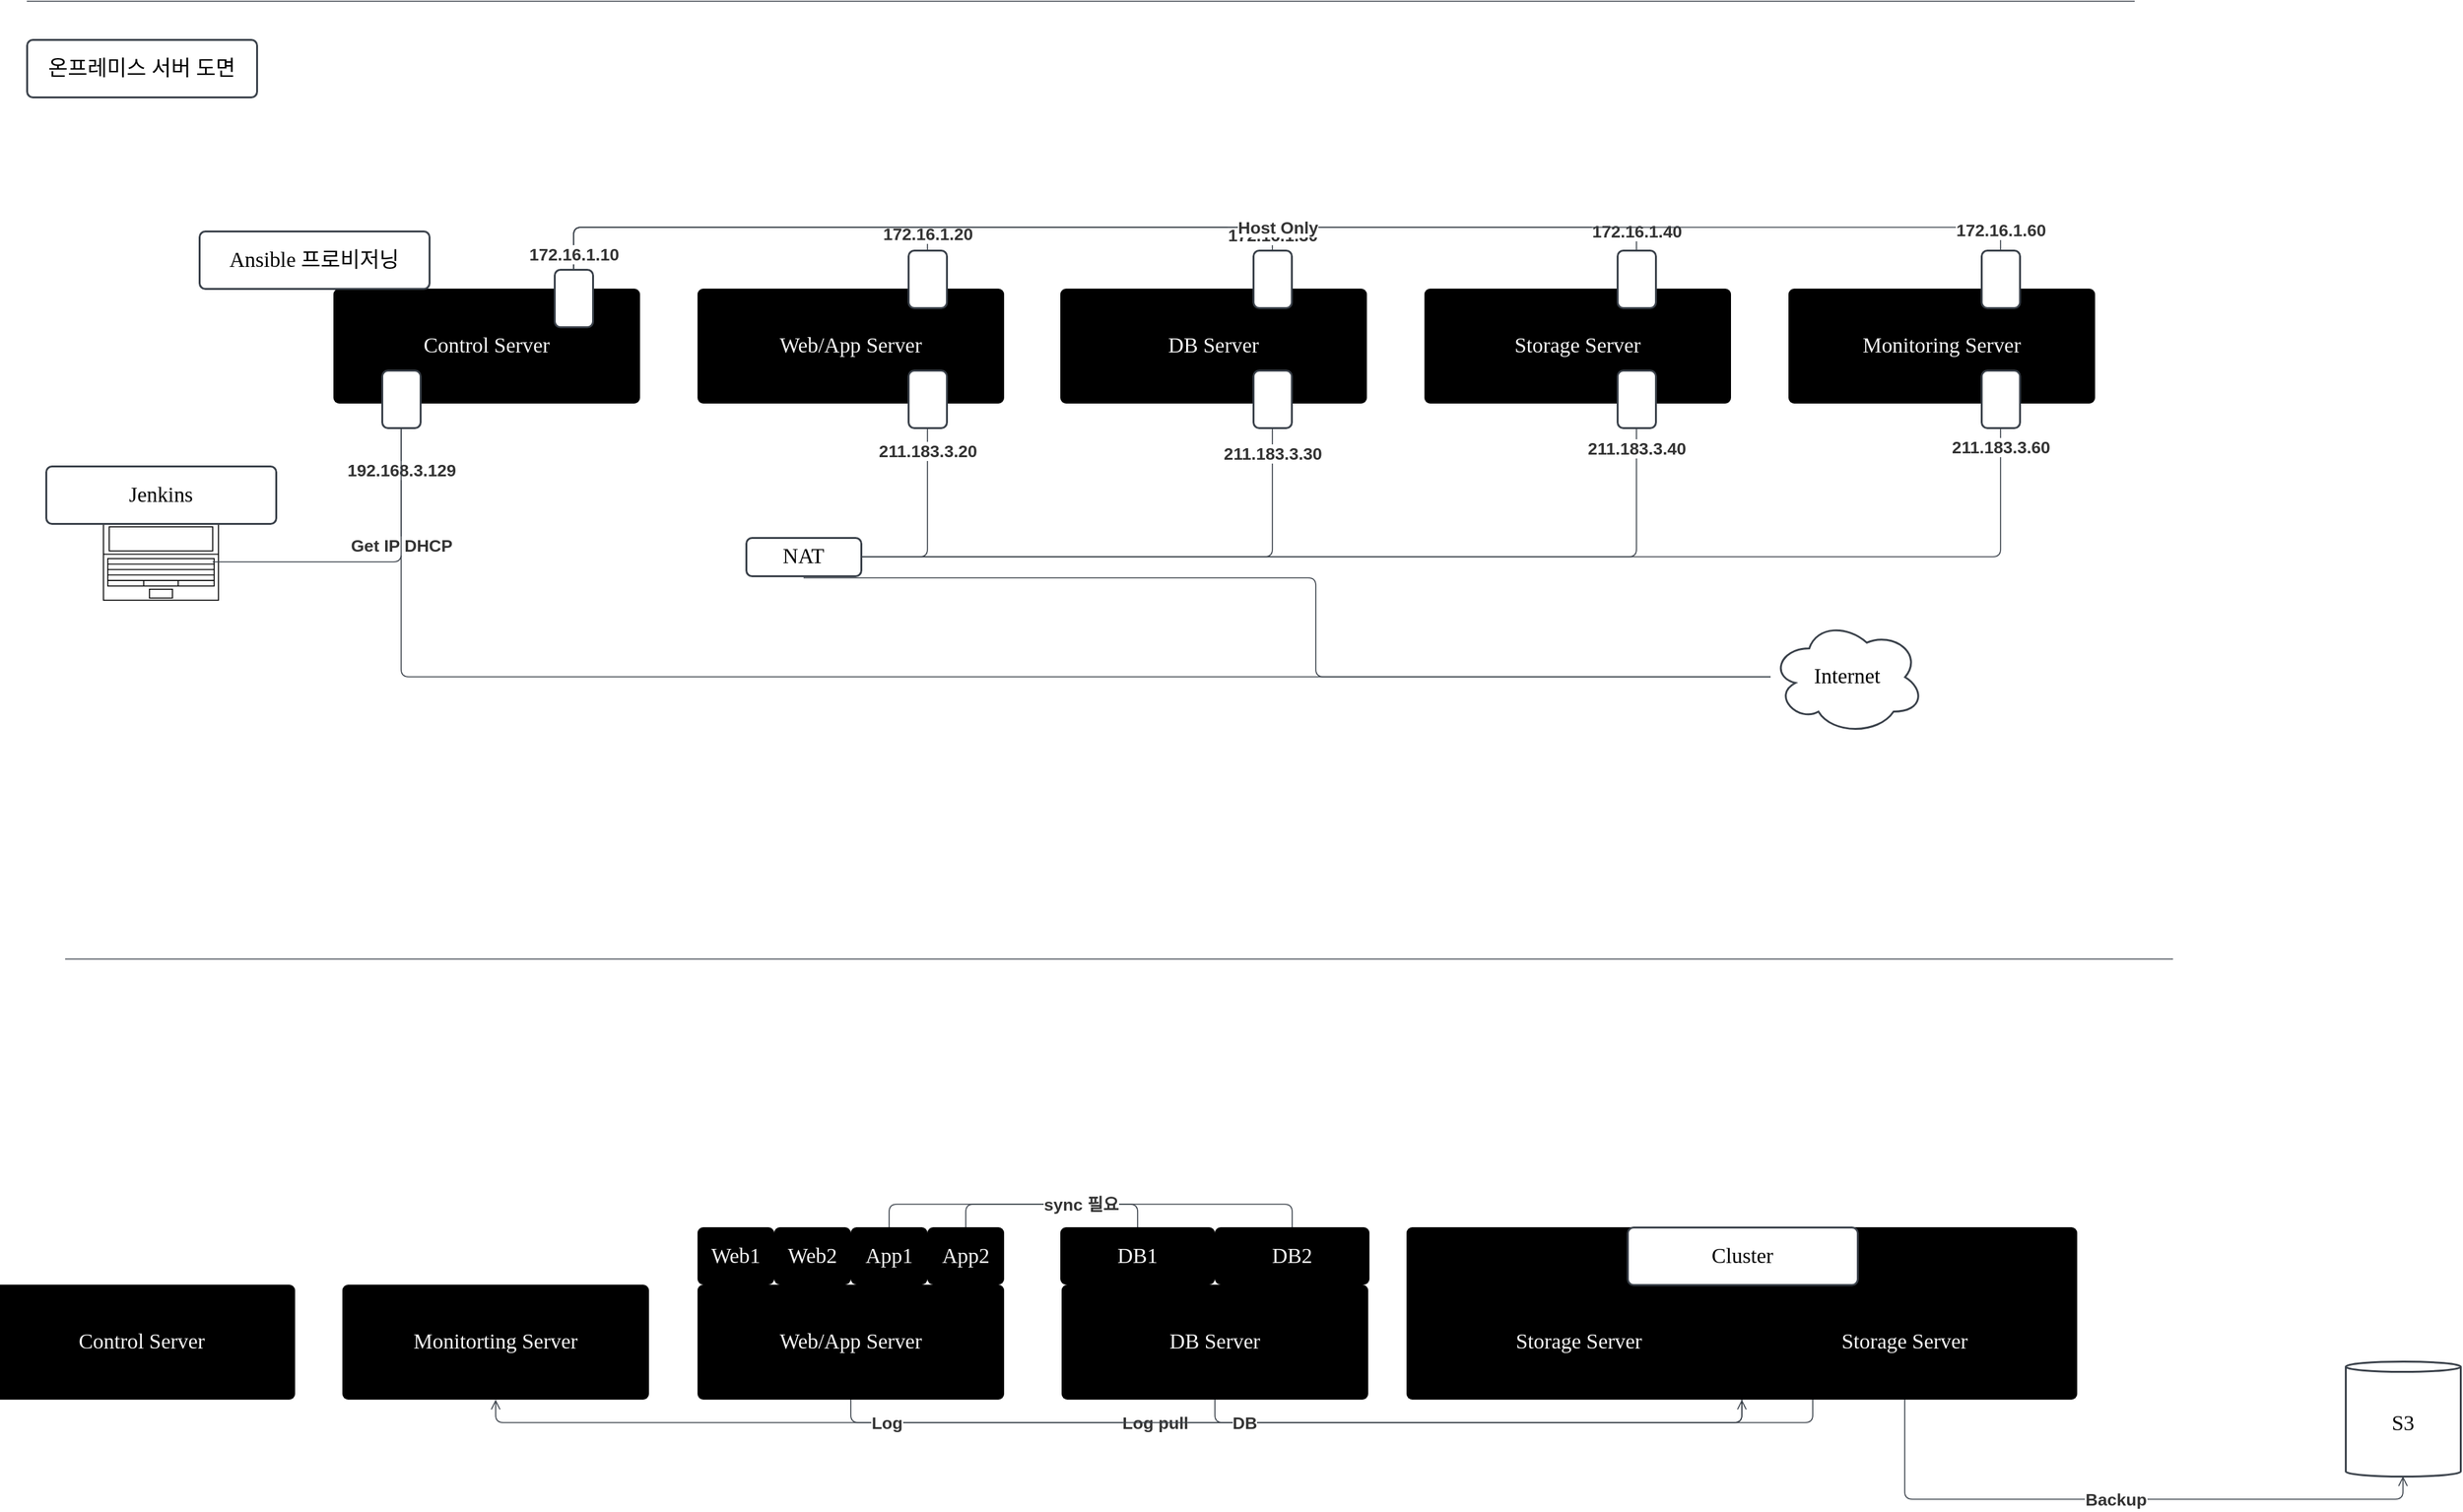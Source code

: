 <mxfile version="26.2.8">
  <diagram name="페이지-1" id="wDmFbm5eq9iUWqIkx5-f">
    <mxGraphModel dx="1656" dy="1590" grid="0" gridSize="10" guides="1" tooltips="1" connect="1" arrows="1" fold="1" page="0" pageScale="1" pageWidth="827" pageHeight="1169" math="0" shadow="0">
      <root>
        <mxCell id="0" />
        <mxCell id="1" parent="0" />
        <mxCell id="_1uDm7T8GdUCXldt6u4J-1" value="" style="html=1;overflow=block;blockSpacing=1;whiteSpace=wrap;fontSize=13;spacing=9;strokeColor=#unset;rounded=1;absoluteArcSize=1;arcSize=9;fillColor=#unset;strokeWidth=NaN;lucidId=aWs77U7o4CFI;" vertex="1" parent="1">
          <mxGeometry x="2385" y="1200" width="525" height="135" as="geometry" />
        </mxCell>
        <mxCell id="_1uDm7T8GdUCXldt6u4J-2" value="Control Server" style="html=1;overflow=block;blockSpacing=1;whiteSpace=wrap;fontSize=16.7;fontFamily=Liberation Serif;spacing=9;strokeColor=#unset;rounded=1;absoluteArcSize=1;arcSize=9;fillColor=#unset;strokeWidth=NaN;lucidId=jjs7ArwfPyWt;fontColor=#F6F6F6;" vertex="1" parent="1">
          <mxGeometry x="1545" y="465" width="240" height="90" as="geometry" />
        </mxCell>
        <mxCell id="_1uDm7T8GdUCXldt6u4J-3" value="DB Server" style="html=1;overflow=block;blockSpacing=1;whiteSpace=wrap;fontSize=16.7;fontFamily=Liberation Serif;spacing=9;strokeColor=#unset;rounded=1;absoluteArcSize=1;arcSize=9;fillColor=#unset;strokeWidth=NaN;lucidId=zjs7K8h2bkTp;fontColor=#F6F6F6;" vertex="1" parent="1">
          <mxGeometry x="2114" y="465" width="240" height="90" as="geometry" />
        </mxCell>
        <mxCell id="_1uDm7T8GdUCXldt6u4J-4" value="Storage Server" style="html=1;overflow=block;blockSpacing=1;whiteSpace=wrap;fontSize=16.7;fontFamily=Liberation Serif;spacing=9;strokeColor=#unset;rounded=1;absoluteArcSize=1;arcSize=9;fillColor=#unset;strokeWidth=NaN;lucidId=Jjs7v-J69iFH;fontColor=#F6F6F6;" vertex="1" parent="1">
          <mxGeometry x="2399" y="465" width="240" height="90" as="geometry" />
        </mxCell>
        <mxCell id="_1uDm7T8GdUCXldt6u4J-5" value="Monitoring Server" style="html=1;overflow=block;blockSpacing=1;whiteSpace=wrap;fontSize=16.7;fontFamily=Liberation Serif;spacing=9;strokeColor=#unset;rounded=1;absoluteArcSize=1;arcSize=9;fillColor=#unset;strokeWidth=NaN;lucidId=Sjs75PWFEppR;fontColor=#F6F6F6;" vertex="1" parent="1">
          <mxGeometry x="2684" y="465" width="240" height="90" as="geometry" />
        </mxCell>
        <mxCell id="_1uDm7T8GdUCXldt6u4J-6" value="" style="html=1;overflow=block;blockSpacing=1;whiteSpace=wrap;fontSize=13;spacing=3.8;strokeColor=#3a414a;strokeOpacity=100;fillOpacity=100;rounded=1;absoluteArcSize=1;arcSize=9;fillColor=#ffffff;strokeWidth=1.5;lucidId=uks7wx8uq_YT;" vertex="1" parent="1">
          <mxGeometry x="1583" y="529" width="30" height="45" as="geometry" />
        </mxCell>
        <mxCell id="_1uDm7T8GdUCXldt6u4J-7" value="" style="html=1;overflow=block;blockSpacing=1;whiteSpace=wrap;fontSize=13;spacing=3.8;strokeColor=#3a414a;strokeOpacity=100;fillOpacity=100;rounded=1;absoluteArcSize=1;arcSize=9;fillColor=#ffffff;strokeWidth=1.5;lucidId=Gks7jO3peO_m;" vertex="1" parent="1">
          <mxGeometry x="2265" y="529" width="30" height="45" as="geometry" />
        </mxCell>
        <mxCell id="_1uDm7T8GdUCXldt6u4J-8" value="" style="html=1;overflow=block;blockSpacing=1;whiteSpace=wrap;fontSize=13;spacing=3.8;strokeColor=#3a414a;strokeOpacity=100;fillOpacity=100;rounded=1;absoluteArcSize=1;arcSize=9;fillColor=#ffffff;strokeWidth=1.5;lucidId=Kks7eqm7B55c;" vertex="1" parent="1">
          <mxGeometry x="2550" y="529" width="30" height="45" as="geometry" />
        </mxCell>
        <mxCell id="_1uDm7T8GdUCXldt6u4J-9" value="" style="html=1;overflow=block;blockSpacing=1;whiteSpace=wrap;fontSize=13;spacing=3.8;strokeColor=#3a414a;strokeOpacity=100;fillOpacity=100;rounded=1;absoluteArcSize=1;arcSize=9;fillColor=#ffffff;strokeWidth=1.5;lucidId=Pks7KysT4JLg;" vertex="1" parent="1">
          <mxGeometry x="2835" y="529" width="30" height="45" as="geometry" />
        </mxCell>
        <mxCell id="_1uDm7T8GdUCXldt6u4J-10" value="" style="html=1;jettySize=18;whiteSpace=wrap;fontSize=13;strokeColor=#3a414a;strokeOpacity=100;strokeWidth=0.8;rounded=1;arcSize=12;edgeStyle=orthogonalEdgeStyle;startArrow=none;endArrow=none;exitX=0.5;exitY=1.017;exitPerimeter=0;entryX=1.008;entryY=0.5;entryPerimeter=0;lucidId=yls781KAdPgW;" edge="1" parent="1" source="_1uDm7T8GdUCXldt6u4J-7" target="_1uDm7T8GdUCXldt6u4J-20">
          <mxGeometry width="100" height="100" relative="1" as="geometry">
            <Array as="points" />
          </mxGeometry>
        </mxCell>
        <mxCell id="_1uDm7T8GdUCXldt6u4J-11" value="211.183.3.30" style="text;html=1;resizable=0;labelBackgroundColor=default;align=center;verticalAlign=middle;fontStyle=1;fontColor=#333333;fontSize=13.3;" vertex="1" parent="_1uDm7T8GdUCXldt6u4J-10">
          <mxGeometry x="-0.912" relative="1" as="geometry" />
        </mxCell>
        <mxCell id="_1uDm7T8GdUCXldt6u4J-12" value="Internet" style="html=1;overflow=block;blockSpacing=1;whiteSpace=wrap;ellipse;shape=cloud;fontSize=16.7;fontFamily=Liberation Serif;spacing=3.8;strokeColor=#3a414a;strokeOpacity=100;fillOpacity=100;rounded=1;absoluteArcSize=1;arcSize=9;fillColor=#ffffff;strokeWidth=1.5;lucidId=cls7j4f6cSN4;" vertex="1" parent="1">
          <mxGeometry x="2670" y="724" width="120" height="90" as="geometry" />
        </mxCell>
        <mxCell id="_1uDm7T8GdUCXldt6u4J-13" value="" style="html=1;jettySize=18;whiteSpace=wrap;fontSize=13;strokeColor=#3a414a;strokeOpacity=100;strokeWidth=0.8;rounded=1;arcSize=12;edgeStyle=orthogonalEdgeStyle;startArrow=none;endArrow=none;exitX=0.5;exitY=1.017;exitPerimeter=0;entryX=1.008;entryY=0.5;entryPerimeter=0;lucidId=Hls7x4oj1yW2;" edge="1" parent="1" source="_1uDm7T8GdUCXldt6u4J-8" target="_1uDm7T8GdUCXldt6u4J-20">
          <mxGeometry width="100" height="100" relative="1" as="geometry">
            <Array as="points" />
          </mxGeometry>
        </mxCell>
        <mxCell id="_1uDm7T8GdUCXldt6u4J-14" value="211.183.3.40" style="text;html=1;resizable=0;labelBackgroundColor=default;align=center;verticalAlign=middle;fontStyle=1;fontColor=#333333;fontSize=13.3;" vertex="1" parent="_1uDm7T8GdUCXldt6u4J-13">
          <mxGeometry x="-0.958" relative="1" as="geometry" />
        </mxCell>
        <mxCell id="_1uDm7T8GdUCXldt6u4J-15" value="" style="html=1;jettySize=18;whiteSpace=wrap;fontSize=13;strokeColor=#3a414a;strokeOpacity=100;strokeWidth=0.8;rounded=1;arcSize=12;edgeStyle=orthogonalEdgeStyle;startArrow=none;endArrow=none;exitX=0.5;exitY=1.017;exitPerimeter=0;entryX=1.008;entryY=0.5;entryPerimeter=0;lucidId=Mls7kltwlkhL;" edge="1" parent="1" source="_1uDm7T8GdUCXldt6u4J-9" target="_1uDm7T8GdUCXldt6u4J-20">
          <mxGeometry width="100" height="100" relative="1" as="geometry">
            <Array as="points" />
          </mxGeometry>
        </mxCell>
        <mxCell id="_1uDm7T8GdUCXldt6u4J-16" value="211.183.3.60" style="text;html=1;resizable=0;labelBackgroundColor=default;align=center;verticalAlign=middle;fontStyle=1;fontColor=#333333;fontSize=13.3;" vertex="1" parent="_1uDm7T8GdUCXldt6u4J-15">
          <mxGeometry x="-0.972" relative="1" as="geometry" />
        </mxCell>
        <mxCell id="_1uDm7T8GdUCXldt6u4J-17" value="" style="html=1;jettySize=18;whiteSpace=wrap;fontSize=13;strokeColor=#3a414a;strokeOpacity=100;strokeWidth=0.8;rounded=1;arcSize=12;edgeStyle=orthogonalEdgeStyle;startArrow=none;endArrow=none;exitX=0.5;exitY=1;exitPerimeter=0;entryX=0;entryY=0.5;entryPerimeter=0;lucidId=Vls7vaOzo3ic;" edge="1" parent="1" source="_1uDm7T8GdUCXldt6u4J-6" target="_1uDm7T8GdUCXldt6u4J-12">
          <mxGeometry width="100" height="100" relative="1" as="geometry">
            <Array as="points" />
          </mxGeometry>
        </mxCell>
        <mxCell id="_1uDm7T8GdUCXldt6u4J-18" value="Get IP DHCP " style="text;html=1;resizable=0;labelBackgroundColor=default;align=center;verticalAlign=middle;fontStyle=1;fontColor=#333333;fontSize=13.3;" vertex="1" parent="_1uDm7T8GdUCXldt6u4J-17">
          <mxGeometry x="-0.855" relative="1" as="geometry" />
        </mxCell>
        <mxCell id="_1uDm7T8GdUCXldt6u4J-19" value="192.168.3.129" style="text;html=1;resizable=0;labelBackgroundColor=default;align=center;verticalAlign=middle;fontStyle=1;fontColor=#333333;fontSize=13.3;" vertex="1" parent="_1uDm7T8GdUCXldt6u4J-17">
          <mxGeometry x="-0.949" relative="1" as="geometry" />
        </mxCell>
        <mxCell id="_1uDm7T8GdUCXldt6u4J-20" value="NAT" style="html=1;overflow=block;blockSpacing=1;whiteSpace=wrap;fontSize=16.7;fontFamily=Liberation Serif;spacing=3.8;strokeColor=#3a414a;strokeOpacity=100;fillOpacity=100;rounded=1;absoluteArcSize=1;arcSize=9;fillColor=#ffffff;strokeWidth=1.5;lucidId=Zks7gI86-rza;" vertex="1" parent="1">
          <mxGeometry x="1868" y="660" width="90" height="30" as="geometry" />
        </mxCell>
        <mxCell id="_1uDm7T8GdUCXldt6u4J-21" value="" style="html=1;jettySize=18;whiteSpace=wrap;fontSize=13;strokeColor=#3a414a;strokeOpacity=100;strokeWidth=0.8;rounded=1;arcSize=12;edgeStyle=orthogonalEdgeStyle;startArrow=none;endArrow=none;exitX=0.5;exitY=1.05;exitPerimeter=0;entryX=0;entryY=0.5;entryPerimeter=0;lucidId=Rls7EvCAhf87;" edge="1" parent="1" source="_1uDm7T8GdUCXldt6u4J-20" target="_1uDm7T8GdUCXldt6u4J-12">
          <mxGeometry width="100" height="100" relative="1" as="geometry">
            <Array as="points" />
          </mxGeometry>
        </mxCell>
        <mxCell id="_1uDm7T8GdUCXldt6u4J-22" value="" style="html=1;overflow=block;blockSpacing=1;whiteSpace=wrap;shape=mxgraph.floorplan.laptop;fontSize=13;spacing=0;fillColor=#ffffff;strokeWidth=0.8;lucidId=Sns7RdxrCAQS;" vertex="1" parent="1">
          <mxGeometry x="1365" y="649" width="90" height="60" as="geometry" />
        </mxCell>
        <mxCell id="_1uDm7T8GdUCXldt6u4J-23" value="" style="html=1;jettySize=18;whiteSpace=wrap;fontSize=13;strokeColor=#3a414a;strokeOpacity=100;strokeWidth=0.8;rounded=1;arcSize=12;edgeStyle=orthogonalEdgeStyle;startArrow=none;endArrow=none;exitX=0.95;exitY=0.5;exitPerimeter=0;entryX=0.5;entryY=1;entryPerimeter=0;lucidId=7ns7k97dNzuf;" edge="1" parent="1" source="_1uDm7T8GdUCXldt6u4J-22" target="_1uDm7T8GdUCXldt6u4J-6">
          <mxGeometry width="100" height="100" relative="1" as="geometry">
            <Array as="points" />
          </mxGeometry>
        </mxCell>
        <mxCell id="_1uDm7T8GdUCXldt6u4J-24" value="Jenkins" style="html=1;overflow=block;blockSpacing=1;whiteSpace=wrap;fontSize=16.7;fontFamily=Liberation Serif;spacing=0;strokeColor=#3a414a;strokeOpacity=100;fillOpacity=100;rounded=1;absoluteArcSize=1;arcSize=9;fillColor=#ffffff;strokeWidth=1.5;lucidId=tos7alcPiem2;" vertex="1" parent="1">
          <mxGeometry x="1320" y="604" width="180" height="45" as="geometry" />
        </mxCell>
        <mxCell id="_1uDm7T8GdUCXldt6u4J-25" value="Ansible 프로비저닝" style="html=1;overflow=block;blockSpacing=1;whiteSpace=wrap;fontSize=16.7;fontFamily=Liberation Serif;spacing=0;strokeColor=#3a414a;strokeOpacity=100;fillOpacity=100;rounded=1;absoluteArcSize=1;arcSize=9;fillColor=#ffffff;strokeWidth=1.5;lucidId=Kos7IfKr9TXN;" vertex="1" parent="1">
          <mxGeometry x="1440" y="420" width="180" height="45" as="geometry" />
        </mxCell>
        <mxCell id="_1uDm7T8GdUCXldt6u4J-26" value="" style="html=1;jettySize=18;whiteSpace=wrap;fontSize=13;strokeColor=#3a414a;strokeOpacity=100;strokeWidth=0.8;rounded=1;arcSize=12;edgeStyle=orthogonalEdgeStyle;startArrow=none;endArrow=none;lucidId=Zts7-j5SFcGs;" edge="1" parent="1">
          <mxGeometry width="100" height="100" relative="1" as="geometry">
            <Array as="points" />
            <mxPoint x="1335" y="990" as="sourcePoint" />
            <mxPoint x="2985" y="990" as="targetPoint" />
          </mxGeometry>
        </mxCell>
        <mxCell id="_1uDm7T8GdUCXldt6u4J-27" value="" style="html=1;jettySize=18;whiteSpace=wrap;fontSize=13;strokeColor=#3a414a;strokeOpacity=100;strokeWidth=0.8;rounded=1;arcSize=12;edgeStyle=orthogonalEdgeStyle;startArrow=none;endArrow=none;lucidId=fus7RI7mku5Q;" edge="1" parent="1">
          <mxGeometry width="100" height="100" relative="1" as="geometry">
            <Array as="points" />
            <mxPoint x="1305" y="240" as="sourcePoint" />
            <mxPoint x="2955" y="240" as="targetPoint" />
          </mxGeometry>
        </mxCell>
        <mxCell id="_1uDm7T8GdUCXldt6u4J-28" value="온프레미스 서버 도면" style="html=1;overflow=block;blockSpacing=1;whiteSpace=wrap;fontSize=16.7;fontFamily=Liberation Serif;spacing=0;strokeColor=#3a414a;strokeOpacity=100;fillOpacity=100;rounded=1;absoluteArcSize=1;arcSize=9;fillColor=#ffffff;strokeWidth=1.5;lucidId=ous7lrsxv15Q;" vertex="1" parent="1">
          <mxGeometry x="1305" y="270" width="180" height="45" as="geometry" />
        </mxCell>
        <mxCell id="_1uDm7T8GdUCXldt6u4J-29" value="Control Server" style="html=1;overflow=block;blockSpacing=1;whiteSpace=wrap;fontSize=16.7;fontFamily=Liberation Serif;spacing=9;strokeColor=#unset;rounded=1;absoluteArcSize=1;arcSize=9;fillColor=#unset;strokeWidth=NaN;lucidId=Mvs7.4~QFxxD;fontColor=#F6F6F6;" vertex="1" parent="1">
          <mxGeometry x="1275" y="1245" width="240" height="90" as="geometry" />
        </mxCell>
        <mxCell id="_1uDm7T8GdUCXldt6u4J-30" value="Web/App Server" style="html=1;overflow=block;blockSpacing=1;whiteSpace=wrap;fontSize=16.7;fontFamily=Liberation Serif;spacing=9;strokeColor=#unset;rounded=1;absoluteArcSize=1;arcSize=9;fillColor=#unset;strokeWidth=NaN;lucidId=Mvs7TrlmIdVo;fontColor=#F6F6F6;" vertex="1" parent="1">
          <mxGeometry x="1830" y="1245" width="240" height="90" as="geometry" />
        </mxCell>
        <mxCell id="_1uDm7T8GdUCXldt6u4J-31" value="DB Server" style="html=1;overflow=block;blockSpacing=1;whiteSpace=wrap;fontSize=16.7;fontFamily=Liberation Serif;spacing=9;strokeColor=#unset;rounded=1;absoluteArcSize=1;arcSize=9;fillColor=#unset;strokeWidth=NaN;lucidId=Mvs7YflSGa13;fontColor=#F6F6F6;" vertex="1" parent="1">
          <mxGeometry x="2115" y="1245" width="240" height="90" as="geometry" />
        </mxCell>
        <mxCell id="_1uDm7T8GdUCXldt6u4J-32" value="Storage Server" style="html=1;overflow=block;blockSpacing=1;whiteSpace=wrap;fontSize=16.7;fontFamily=Liberation Serif;spacing=9;strokeColor=#unset;rounded=1;absoluteArcSize=1;arcSize=9;fillColor=#unset;strokeWidth=NaN;lucidId=Mvs7.udNCqil;fontColor=#F6F6F6;" vertex="1" parent="1">
          <mxGeometry x="2400" y="1245" width="240" height="90" as="geometry" />
        </mxCell>
        <mxCell id="_1uDm7T8GdUCXldt6u4J-33" value="Web1" style="html=1;overflow=block;blockSpacing=1;whiteSpace=wrap;fontSize=16.7;fontFamily=Liberation Serif;spacing=9;strokeColor=#unset;rounded=1;absoluteArcSize=1;arcSize=9;fillColor=#unset;strokeWidth=NaN;lucidId=9vs757IWOu5h;fontColor=#F6F6F6;" vertex="1" parent="1">
          <mxGeometry x="1830" y="1200" width="60" height="45" as="geometry" />
        </mxCell>
        <mxCell id="_1uDm7T8GdUCXldt6u4J-34" value="Web2" style="html=1;overflow=block;blockSpacing=1;whiteSpace=wrap;fontSize=16.7;fontFamily=Liberation Serif;spacing=9;strokeColor=#unset;rounded=1;absoluteArcSize=1;arcSize=9;fillColor=#unset;strokeWidth=NaN;lucidId=iws7X-cPgGOi;fontColor=#F6F6F6;" vertex="1" parent="1">
          <mxGeometry x="1890" y="1200" width="60" height="45" as="geometry" />
        </mxCell>
        <mxCell id="_1uDm7T8GdUCXldt6u4J-35" value="App1" style="html=1;overflow=block;blockSpacing=1;whiteSpace=wrap;fontSize=16.7;fontFamily=Liberation Serif;spacing=9;strokeColor=#unset;rounded=1;absoluteArcSize=1;arcSize=9;fillColor=#unset;strokeWidth=NaN;lucidId=kws7rAp_~TYf;fontColor=#F6F6F6;" vertex="1" parent="1">
          <mxGeometry x="1950" y="1200" width="60" height="45" as="geometry" />
        </mxCell>
        <mxCell id="_1uDm7T8GdUCXldt6u4J-36" value="App2" style="html=1;overflow=block;blockSpacing=1;whiteSpace=wrap;fontSize=16.7;fontFamily=Liberation Serif;spacing=9;strokeColor=#unset;rounded=1;absoluteArcSize=1;arcSize=9;fillColor=#unset;strokeWidth=NaN;lucidId=mws7Zn.tEYCh;fontColor=#F6F6F6;" vertex="1" parent="1">
          <mxGeometry x="2010" y="1200" width="60" height="45" as="geometry" />
        </mxCell>
        <mxCell id="_1uDm7T8GdUCXldt6u4J-37" value="DB1" style="html=1;overflow=block;blockSpacing=1;whiteSpace=wrap;fontSize=16.7;fontFamily=Liberation Serif;spacing=9;strokeColor=#unset;rounded=1;absoluteArcSize=1;arcSize=9;fillColor=#unset;strokeWidth=NaN;lucidId=Mws7r_8GcbT2;fontColor=#F6F6F6;" vertex="1" parent="1">
          <mxGeometry x="2114" y="1200" width="121" height="45" as="geometry" />
        </mxCell>
        <mxCell id="_1uDm7T8GdUCXldt6u4J-38" value="DB2" style="html=1;overflow=block;blockSpacing=1;whiteSpace=wrap;fontSize=16.7;fontFamily=Liberation Serif;spacing=9;strokeColor=#unset;rounded=1;absoluteArcSize=1;arcSize=9;fillColor=#unset;strokeWidth=NaN;lucidId=Zws7X47fk3G1;fontColor=#F6F6F6;" vertex="1" parent="1">
          <mxGeometry x="2235" y="1200" width="121" height="45" as="geometry" />
        </mxCell>
        <mxCell id="_1uDm7T8GdUCXldt6u4J-39" value="" style="html=1;jettySize=18;whiteSpace=wrap;fontSize=13;strokeColor=#3a414a;strokeOpacity=100;strokeWidth=0.8;rounded=1;arcSize=12;edgeStyle=orthogonalEdgeStyle;startArrow=none;endArrow=none;exitX=0.5;exitY=0;exitPerimeter=0;entryX=0.5;entryY=0;entryPerimeter=0;lucidId=sBs7kZBW4M0U;" edge="1" parent="1" source="_1uDm7T8GdUCXldt6u4J-35" target="_1uDm7T8GdUCXldt6u4J-37">
          <mxGeometry width="100" height="100" relative="1" as="geometry">
            <Array as="points" />
          </mxGeometry>
        </mxCell>
        <mxCell id="_1uDm7T8GdUCXldt6u4J-40" value="" style="html=1;jettySize=18;whiteSpace=wrap;fontSize=13;strokeColor=#3a414a;strokeOpacity=100;strokeWidth=0.8;rounded=1;arcSize=12;edgeStyle=orthogonalEdgeStyle;startArrow=none;endArrow=none;exitX=0.5;exitY=0;exitPerimeter=0;entryX=0.5;entryY=0;entryPerimeter=0;lucidId=vBs7FK9kgQuG;" edge="1" parent="1" source="_1uDm7T8GdUCXldt6u4J-36" target="_1uDm7T8GdUCXldt6u4J-38">
          <mxGeometry width="100" height="100" relative="1" as="geometry">
            <Array as="points" />
          </mxGeometry>
        </mxCell>
        <mxCell id="_1uDm7T8GdUCXldt6u4J-41" value="sync 필요" style="text;html=1;resizable=0;labelBackgroundColor=default;align=center;verticalAlign=middle;fontStyle=1;fontColor=#333333;fontSize=13.3;" vertex="1" parent="_1uDm7T8GdUCXldt6u4J-40">
          <mxGeometry x="-0.258" relative="1" as="geometry" />
        </mxCell>
        <mxCell id="_1uDm7T8GdUCXldt6u4J-42" value="" style="html=1;overflow=block;blockSpacing=1;whiteSpace=wrap;fontSize=13;spacing=3.8;strokeColor=#3a414a;strokeOpacity=100;fillOpacity=100;rounded=1;absoluteArcSize=1;arcSize=9;fillColor=#ffffff;strokeWidth=1.5;lucidId=gIs7g5scwDaM;" vertex="1" parent="1">
          <mxGeometry x="1718" y="450" width="30" height="45" as="geometry" />
        </mxCell>
        <mxCell id="_1uDm7T8GdUCXldt6u4J-43" value="Storage Server" style="html=1;overflow=block;blockSpacing=1;whiteSpace=wrap;fontSize=16.7;fontFamily=Liberation Serif;spacing=9;strokeColor=#unset;rounded=1;absoluteArcSize=1;arcSize=9;fillColor=#unset;strokeWidth=NaN;lucidId=QVs7y8Lnj6h3;fontColor=#F6F6F6;" vertex="1" parent="1">
          <mxGeometry x="2655" y="1245" width="240" height="90" as="geometry" />
        </mxCell>
        <mxCell id="_1uDm7T8GdUCXldt6u4J-44" value="Cluster" style="html=1;overflow=block;blockSpacing=1;whiteSpace=wrap;fontSize=16.7;fontFamily=Liberation Serif;spacing=0;strokeColor=#3a414a;strokeOpacity=100;fillOpacity=100;rounded=1;absoluteArcSize=1;arcSize=9;fillColor=#ffffff;strokeWidth=1.5;lucidId=DWs7.l3II5sG;" vertex="1" parent="1">
          <mxGeometry x="2558" y="1200" width="180" height="45" as="geometry" />
        </mxCell>
        <mxCell id="_1uDm7T8GdUCXldt6u4J-45" value="Monitorting Server" style="html=1;overflow=block;blockSpacing=1;whiteSpace=wrap;fontSize=16.7;fontFamily=Liberation Serif;spacing=9;strokeColor=#unset;rounded=1;absoluteArcSize=1;arcSize=9;fillColor=#unset;strokeWidth=NaN;lucidId=LXs7B19m1Mfs;fontColor=#F6F6F6;" vertex="1" parent="1">
          <mxGeometry x="1552" y="1245" width="240" height="90" as="geometry" />
        </mxCell>
        <mxCell id="_1uDm7T8GdUCXldt6u4J-46" value="" style="html=1;jettySize=18;whiteSpace=wrap;fontSize=13;strokeColor=#3a414a;strokeOpacity=100;strokeWidth=0.8;rounded=1;arcSize=12;edgeStyle=orthogonalEdgeStyle;startArrow=none;endArrow=open;exitX=0.2;exitY=1;exitPerimeter=0;entryX=0.5;entryY=1;entryPerimeter=0;lucidId=wYs7ucFm_R2.;" edge="1" parent="1" source="_1uDm7T8GdUCXldt6u4J-43" target="_1uDm7T8GdUCXldt6u4J-45">
          <mxGeometry width="100" height="100" relative="1" as="geometry">
            <Array as="points" />
          </mxGeometry>
        </mxCell>
        <mxCell id="_1uDm7T8GdUCXldt6u4J-47" value="Log pull" style="text;html=1;resizable=0;labelBackgroundColor=default;align=center;verticalAlign=middle;fontStyle=1;fontColor=#333333;fontSize=13.3;" vertex="1" parent="_1uDm7T8GdUCXldt6u4J-46">
          <mxGeometry relative="1" as="geometry" />
        </mxCell>
        <mxCell id="_1uDm7T8GdUCXldt6u4J-48" value="" style="html=1;jettySize=18;whiteSpace=wrap;fontSize=13;strokeColor=#3a414a;strokeOpacity=100;strokeWidth=0.8;rounded=1;arcSize=12;edgeStyle=orthogonalEdgeStyle;startArrow=none;endArrow=open;exitX=0.5;exitY=1;exitPerimeter=0;entryX=0.5;entryY=1;entryPerimeter=0;lucidId=4Ys7b2Tk9~eO;" edge="1" parent="1" source="_1uDm7T8GdUCXldt6u4J-30" target="_1uDm7T8GdUCXldt6u4J-1">
          <mxGeometry width="100" height="100" relative="1" as="geometry">
            <Array as="points" />
          </mxGeometry>
        </mxCell>
        <mxCell id="_1uDm7T8GdUCXldt6u4J-49" value="Log" style="text;html=1;resizable=0;labelBackgroundColor=default;align=center;verticalAlign=middle;fontStyle=1;fontColor=#333333;fontSize=13.3;" vertex="1" parent="_1uDm7T8GdUCXldt6u4J-48">
          <mxGeometry x="-0.874" relative="1" as="geometry" />
        </mxCell>
        <mxCell id="_1uDm7T8GdUCXldt6u4J-50" value="" style="html=1;jettySize=18;whiteSpace=wrap;fontSize=13;strokeColor=#3a414a;strokeOpacity=100;strokeWidth=0.8;rounded=1;arcSize=12;edgeStyle=orthogonalEdgeStyle;startArrow=none;endArrow=none;exitX=0.5;exitY=1;exitPerimeter=0;entryX=0.5;entryY=1;entryPerimeter=0;lucidId=bZs72pJzowY0;" edge="1" parent="1" source="_1uDm7T8GdUCXldt6u4J-31" target="_1uDm7T8GdUCXldt6u4J-1">
          <mxGeometry width="100" height="100" relative="1" as="geometry">
            <Array as="points" />
          </mxGeometry>
        </mxCell>
        <mxCell id="_1uDm7T8GdUCXldt6u4J-51" value="DB " style="text;html=1;resizable=0;labelBackgroundColor=default;align=center;verticalAlign=middle;fontStyle=1;fontColor=#333333;fontSize=13.3;" vertex="1" parent="_1uDm7T8GdUCXldt6u4J-50">
          <mxGeometry x="-0.817" relative="1" as="geometry" />
        </mxCell>
        <mxCell id="_1uDm7T8GdUCXldt6u4J-52" value="S3" style="html=1;overflow=block;blockSpacing=1;whiteSpace=wrap;shape=cylinder3;size=4;anchorPointDirection=0;boundedLbl=1;fontSize=16.7;fontFamily=Liberation Serif;spacing=3.8;strokeColor=#3a414a;strokeOpacity=100;fillOpacity=100;rounded=1;absoluteArcSize=1;arcSize=9;fillColor=#ffffff;strokeWidth=1.5;lucidId=SZs7FACuqwIC;" vertex="1" parent="1">
          <mxGeometry x="3120" y="1305" width="90" height="90" as="geometry" />
        </mxCell>
        <mxCell id="_1uDm7T8GdUCXldt6u4J-53" value="" style="html=1;jettySize=18;whiteSpace=wrap;fontSize=13;strokeColor=#3a414a;strokeOpacity=100;strokeWidth=0.8;rounded=1;arcSize=12;edgeStyle=orthogonalEdgeStyle;startArrow=none;endArrow=open;exitX=0.5;exitY=1;exitPerimeter=0;entryX=0.5;entryY=1;entryPerimeter=0;lucidId=2Zs7D~afPO.r;" edge="1" parent="1" source="_1uDm7T8GdUCXldt6u4J-43" target="_1uDm7T8GdUCXldt6u4J-52">
          <mxGeometry width="100" height="100" relative="1" as="geometry">
            <Array as="points" />
          </mxGeometry>
        </mxCell>
        <mxCell id="_1uDm7T8GdUCXldt6u4J-54" value="Backup" style="text;html=1;resizable=0;labelBackgroundColor=default;align=center;verticalAlign=middle;fontStyle=1;fontColor=#333333;fontSize=13.3;" vertex="1" parent="_1uDm7T8GdUCXldt6u4J-53">
          <mxGeometry relative="1" as="geometry" />
        </mxCell>
        <mxCell id="_1uDm7T8GdUCXldt6u4J-55" value="Web/App Server" style="html=1;overflow=block;blockSpacing=1;whiteSpace=wrap;fontSize=16.7;fontFamily=Liberation Serif;spacing=9;strokeColor=#unset;rounded=1;absoluteArcSize=1;arcSize=9;fillColor=#unset;strokeWidth=NaN;lucidId=81s7DcT5Zh67;fontColor=#F6F6F6;" vertex="1" parent="1">
          <mxGeometry x="1830" y="465" width="240" height="90" as="geometry" />
        </mxCell>
        <mxCell id="_1uDm7T8GdUCXldt6u4J-56" value="" style="html=1;overflow=block;blockSpacing=1;whiteSpace=wrap;fontSize=13;spacing=3.8;strokeColor=#3a414a;strokeOpacity=100;fillOpacity=100;rounded=1;absoluteArcSize=1;arcSize=9;fillColor=#ffffff;strokeWidth=1.5;lucidId=M2s7Ejun32c0;" vertex="1" parent="1">
          <mxGeometry x="1995" y="529" width="30" height="45" as="geometry" />
        </mxCell>
        <mxCell id="_1uDm7T8GdUCXldt6u4J-57" value="" style="html=1;jettySize=18;whiteSpace=wrap;fontSize=13;strokeColor=#3a414a;strokeOpacity=100;strokeWidth=0.8;rounded=1;arcSize=12;edgeStyle=orthogonalEdgeStyle;startArrow=none;endArrow=none;exitX=0.5;exitY=1.017;exitPerimeter=0;entryX=1.008;entryY=0.5;entryPerimeter=0;lucidId=Y2s72LSdbvpn;" edge="1" parent="1" source="_1uDm7T8GdUCXldt6u4J-56" target="_1uDm7T8GdUCXldt6u4J-20">
          <mxGeometry width="100" height="100" relative="1" as="geometry">
            <Array as="points" />
          </mxGeometry>
        </mxCell>
        <mxCell id="_1uDm7T8GdUCXldt6u4J-58" value="211.183.3.20" style="text;html=1;resizable=0;labelBackgroundColor=default;align=center;verticalAlign=middle;fontStyle=1;fontColor=#333333;fontSize=13.3;" vertex="1" parent="_1uDm7T8GdUCXldt6u4J-57">
          <mxGeometry x="-0.783" relative="1" as="geometry" />
        </mxCell>
        <mxCell id="_1uDm7T8GdUCXldt6u4J-59" value="" style="html=1;overflow=block;blockSpacing=1;whiteSpace=wrap;fontSize=13;spacing=3.8;strokeColor=#3a414a;strokeOpacity=100;fillOpacity=100;rounded=1;absoluteArcSize=1;arcSize=9;fillColor=#ffffff;strokeWidth=1.5;lucidId=92s7K7cg58V4;" vertex="1" parent="1">
          <mxGeometry x="1995" y="435" width="30" height="45" as="geometry" />
        </mxCell>
        <mxCell id="_1uDm7T8GdUCXldt6u4J-60" value="" style="html=1;overflow=block;blockSpacing=1;whiteSpace=wrap;fontSize=13;spacing=3.8;strokeColor=#3a414a;strokeOpacity=100;fillOpacity=100;rounded=1;absoluteArcSize=1;arcSize=9;fillColor=#ffffff;strokeWidth=1.5;lucidId=t3s77M4gNhBB;" vertex="1" parent="1">
          <mxGeometry x="2265" y="435" width="30" height="45" as="geometry" />
        </mxCell>
        <mxCell id="_1uDm7T8GdUCXldt6u4J-61" value="" style="html=1;overflow=block;blockSpacing=1;whiteSpace=wrap;fontSize=13;spacing=3.8;strokeColor=#3a414a;strokeOpacity=100;fillOpacity=100;rounded=1;absoluteArcSize=1;arcSize=9;fillColor=#ffffff;strokeWidth=1.5;lucidId=y3s78lwjjLHd;" vertex="1" parent="1">
          <mxGeometry x="2550" y="435" width="30" height="45" as="geometry" />
        </mxCell>
        <mxCell id="_1uDm7T8GdUCXldt6u4J-62" value="" style="html=1;overflow=block;blockSpacing=1;whiteSpace=wrap;fontSize=13;spacing=3.8;strokeColor=#3a414a;strokeOpacity=100;fillOpacity=100;rounded=1;absoluteArcSize=1;arcSize=9;fillColor=#ffffff;strokeWidth=1.5;lucidId=D3s79pcv_npQ;" vertex="1" parent="1">
          <mxGeometry x="2835" y="435" width="30" height="45" as="geometry" />
        </mxCell>
        <mxCell id="_1uDm7T8GdUCXldt6u4J-63" value="" style="html=1;jettySize=18;whiteSpace=wrap;fontSize=13;strokeColor=#3a414a;strokeOpacity=100;strokeWidth=0.8;rounded=1;arcSize=12;edgeStyle=orthogonalEdgeStyle;startArrow=none;endArrow=none;exitX=0.5;exitY=0;exitPerimeter=0;entryX=0.5;entryY=0;entryPerimeter=0;lucidId=L3s7dP-6-ZWl;" edge="1" parent="1" source="_1uDm7T8GdUCXldt6u4J-42" target="_1uDm7T8GdUCXldt6u4J-59">
          <mxGeometry width="100" height="100" relative="1" as="geometry">
            <Array as="points" />
          </mxGeometry>
        </mxCell>
        <mxCell id="_1uDm7T8GdUCXldt6u4J-64" value="172.16.1.20" style="text;html=1;resizable=0;labelBackgroundColor=default;align=center;verticalAlign=middle;fontStyle=1;fontColor=#333333;fontSize=13.3;" vertex="1" parent="_1uDm7T8GdUCXldt6u4J-63">
          <mxGeometry x="0.921" relative="1" as="geometry" />
        </mxCell>
        <mxCell id="_1uDm7T8GdUCXldt6u4J-65" value="" style="html=1;jettySize=18;whiteSpace=wrap;fontSize=13;strokeColor=#3a414a;strokeOpacity=100;strokeWidth=0.8;rounded=1;arcSize=12;edgeStyle=orthogonalEdgeStyle;startArrow=none;endArrow=none;exitX=0.5;exitY=0;exitPerimeter=0;entryX=0.5;entryY=0;entryPerimeter=0;lucidId=Q3s70z2M2sy7;" edge="1" parent="1" source="_1uDm7T8GdUCXldt6u4J-42" target="_1uDm7T8GdUCXldt6u4J-60">
          <mxGeometry width="100" height="100" relative="1" as="geometry">
            <Array as="points" />
          </mxGeometry>
        </mxCell>
        <mxCell id="_1uDm7T8GdUCXldt6u4J-66" value="172.16.1.30" style="text;html=1;resizable=0;labelBackgroundColor=default;align=center;verticalAlign=middle;fontStyle=1;fontColor=#333333;fontSize=13.3;" vertex="1" parent="_1uDm7T8GdUCXldt6u4J-65">
          <mxGeometry x="0.96" relative="1" as="geometry" />
        </mxCell>
        <mxCell id="_1uDm7T8GdUCXldt6u4J-67" value="" style="html=1;jettySize=18;whiteSpace=wrap;fontSize=13;strokeColor=#3a414a;strokeOpacity=100;strokeWidth=0.8;rounded=1;arcSize=12;edgeStyle=orthogonalEdgeStyle;startArrow=none;endArrow=none;exitX=0.5;exitY=0;exitPerimeter=0;entryX=0.5;entryY=0;entryPerimeter=0;lucidId=U3s7htd9BB8C;" edge="1" parent="1" source="_1uDm7T8GdUCXldt6u4J-42" target="_1uDm7T8GdUCXldt6u4J-61">
          <mxGeometry width="100" height="100" relative="1" as="geometry">
            <Array as="points" />
          </mxGeometry>
        </mxCell>
        <mxCell id="_1uDm7T8GdUCXldt6u4J-68" value="172.16.1.40" style="text;html=1;resizable=0;labelBackgroundColor=default;align=center;verticalAlign=middle;fontStyle=1;fontColor=#333333;fontSize=13.3;" vertex="1" parent="_1uDm7T8GdUCXldt6u4J-67">
          <mxGeometry x="0.965" relative="1" as="geometry" />
        </mxCell>
        <mxCell id="_1uDm7T8GdUCXldt6u4J-69" value="" style="html=1;jettySize=18;whiteSpace=wrap;fontSize=13;strokeColor=#3a414a;strokeOpacity=100;strokeWidth=0.8;rounded=1;arcSize=12;edgeStyle=orthogonalEdgeStyle;startArrow=none;endArrow=none;exitX=0.5;exitY=0;exitPerimeter=0;entryX=0.5;entryY=0;entryPerimeter=0;lucidId=73s7ETt4ex66;" edge="1" parent="1" source="_1uDm7T8GdUCXldt6u4J-42" target="_1uDm7T8GdUCXldt6u4J-62">
          <mxGeometry width="100" height="100" relative="1" as="geometry">
            <Array as="points" />
          </mxGeometry>
        </mxCell>
        <mxCell id="_1uDm7T8GdUCXldt6u4J-70" value="Host Only" style="text;html=1;resizable=0;labelBackgroundColor=default;align=center;verticalAlign=middle;fontStyle=1;fontColor=#333333;fontSize=13.3;" vertex="1" parent="_1uDm7T8GdUCXldt6u4J-69">
          <mxGeometry relative="1" as="geometry" />
        </mxCell>
        <mxCell id="_1uDm7T8GdUCXldt6u4J-71" value="172.16.1.10" style="text;html=1;resizable=0;labelBackgroundColor=default;align=center;verticalAlign=middle;fontStyle=1;fontColor=#333333;fontSize=13.3;" vertex="1" parent="_1uDm7T8GdUCXldt6u4J-69">
          <mxGeometry x="-0.979" relative="1" as="geometry" />
        </mxCell>
        <mxCell id="_1uDm7T8GdUCXldt6u4J-72" value="172.16.1.60" style="text;html=1;resizable=0;labelBackgroundColor=default;align=center;verticalAlign=middle;fontStyle=1;fontColor=#333333;fontSize=13.3;" vertex="1" parent="_1uDm7T8GdUCXldt6u4J-69">
          <mxGeometry x="0.972" relative="1" as="geometry" />
        </mxCell>
      </root>
    </mxGraphModel>
  </diagram>
</mxfile>

